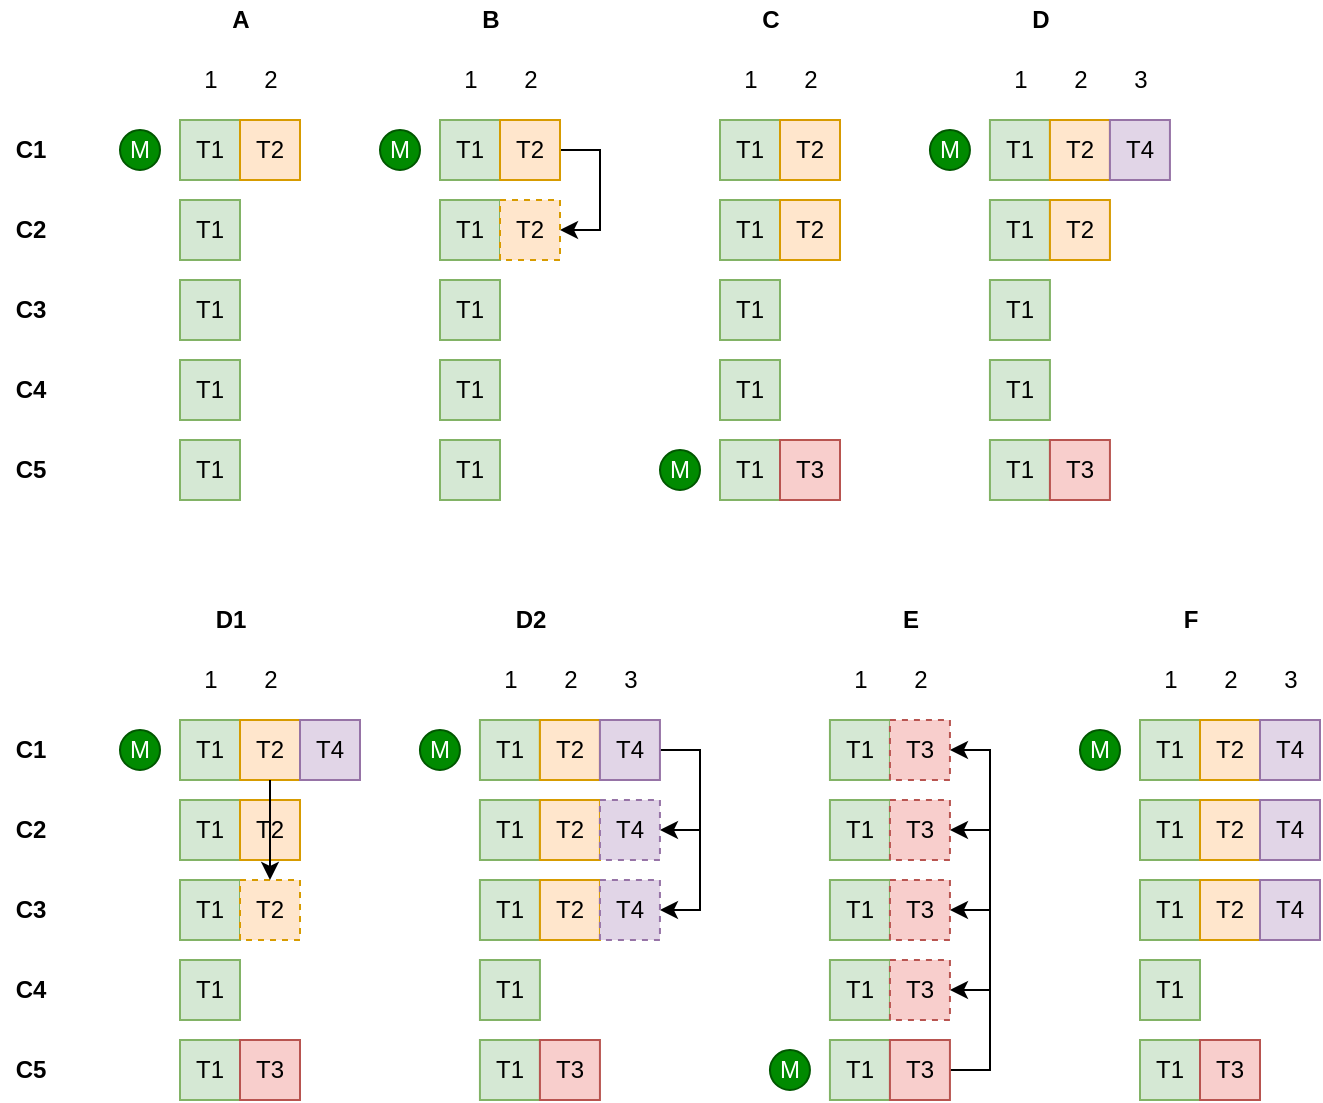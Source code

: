 <mxfile version="14.4.3" type="device"><diagram id="J1TQAlTWpOJSxJBybmTk" name="第 1 页"><mxGraphModel dx="677" dy="391" grid="1" gridSize="10" guides="1" tooltips="1" connect="1" arrows="1" fold="1" page="1" pageScale="1" pageWidth="827" pageHeight="1169" math="0" shadow="0"><root><mxCell id="0"/><mxCell id="1" parent="0"/><mxCell id="e-FhsSoNhSyAa0auXXcW-1" value="T1" style="rounded=0;whiteSpace=wrap;html=1;fillColor=#d5e8d4;strokeColor=#82b366;fontStyle=0" parent="1" vertex="1"><mxGeometry x="210" y="170" width="30" height="30" as="geometry"/></mxCell><mxCell id="e-FhsSoNhSyAa0auXXcW-2" value="&lt;span&gt;T2&lt;/span&gt;" style="rounded=0;whiteSpace=wrap;html=1;fillColor=#ffe6cc;strokeColor=#d79b00;fontStyle=0" parent="1" vertex="1"><mxGeometry x="240" y="170" width="30" height="30" as="geometry"/></mxCell><mxCell id="e-FhsSoNhSyAa0auXXcW-3" value="T1" style="rounded=0;whiteSpace=wrap;html=1;fillColor=#d5e8d4;strokeColor=#82b366;fontStyle=0" parent="1" vertex="1"><mxGeometry x="210" y="210" width="30" height="30" as="geometry"/></mxCell><mxCell id="e-FhsSoNhSyAa0auXXcW-5" value="T1" style="rounded=0;whiteSpace=wrap;html=1;fillColor=#d5e8d4;strokeColor=#82b366;fontStyle=0" parent="1" vertex="1"><mxGeometry x="210" y="250" width="30" height="30" as="geometry"/></mxCell><mxCell id="e-FhsSoNhSyAa0auXXcW-7" value="T1" style="rounded=0;whiteSpace=wrap;html=1;fillColor=#d5e8d4;strokeColor=#82b366;fontStyle=0" parent="1" vertex="1"><mxGeometry x="210" y="290" width="30" height="30" as="geometry"/></mxCell><mxCell id="e-FhsSoNhSyAa0auXXcW-9" value="T1" style="rounded=0;whiteSpace=wrap;html=1;fillColor=#d5e8d4;strokeColor=#82b366;fontStyle=0" parent="1" vertex="1"><mxGeometry x="210" y="330" width="30" height="30" as="geometry"/></mxCell><mxCell id="e-FhsSoNhSyAa0auXXcW-11" value="C1" style="text;html=1;align=center;verticalAlign=middle;resizable=0;points=[];autosize=1;fontStyle=1" parent="1" vertex="1"><mxGeometry x="120" y="175" width="30" height="20" as="geometry"/></mxCell><mxCell id="e-FhsSoNhSyAa0auXXcW-12" value="C2" style="text;html=1;align=center;verticalAlign=middle;resizable=0;points=[];autosize=1;fontStyle=1" parent="1" vertex="1"><mxGeometry x="120" y="215" width="30" height="20" as="geometry"/></mxCell><mxCell id="e-FhsSoNhSyAa0auXXcW-13" value="C3" style="text;html=1;align=center;verticalAlign=middle;resizable=0;points=[];autosize=1;fontStyle=1" parent="1" vertex="1"><mxGeometry x="120" y="255" width="30" height="20" as="geometry"/></mxCell><mxCell id="e-FhsSoNhSyAa0auXXcW-14" value="C4" style="text;html=1;align=center;verticalAlign=middle;resizable=0;points=[];autosize=1;fontStyle=1" parent="1" vertex="1"><mxGeometry x="120" y="295" width="30" height="20" as="geometry"/></mxCell><mxCell id="e-FhsSoNhSyAa0auXXcW-15" value="C5" style="text;html=1;align=center;verticalAlign=middle;resizable=0;points=[];autosize=1;fontStyle=1" parent="1" vertex="1"><mxGeometry x="120" y="335" width="30" height="20" as="geometry"/></mxCell><mxCell id="e-FhsSoNhSyAa0auXXcW-16" value="1" style="text;html=1;align=center;verticalAlign=middle;resizable=0;points=[];autosize=1;fontStyle=0" parent="1" vertex="1"><mxGeometry x="215" y="140" width="20" height="20" as="geometry"/></mxCell><mxCell id="e-FhsSoNhSyAa0auXXcW-17" value="2" style="text;html=1;align=center;verticalAlign=middle;resizable=0;points=[];autosize=1;fontStyle=0" parent="1" vertex="1"><mxGeometry x="245" y="140" width="20" height="20" as="geometry"/></mxCell><mxCell id="e-FhsSoNhSyAa0auXXcW-20" value="T1" style="rounded=0;whiteSpace=wrap;html=1;fillColor=#d5e8d4;strokeColor=#82b366;fontStyle=0" parent="1" vertex="1"><mxGeometry x="340" y="170" width="30" height="30" as="geometry"/></mxCell><mxCell id="e-FhsSoNhSyAa0auXXcW-36" style="edgeStyle=orthogonalEdgeStyle;rounded=0;orthogonalLoop=1;jettySize=auto;html=1;entryX=1;entryY=0.5;entryDx=0;entryDy=0;exitX=1;exitY=0.5;exitDx=0;exitDy=0;fontStyle=0" parent="1" source="e-FhsSoNhSyAa0auXXcW-21" target="e-FhsSoNhSyAa0auXXcW-32" edge="1"><mxGeometry relative="1" as="geometry"/></mxCell><mxCell id="e-FhsSoNhSyAa0auXXcW-21" value="&lt;span&gt;T2&lt;/span&gt;" style="rounded=0;whiteSpace=wrap;html=1;fillColor=#ffe6cc;strokeColor=#d79b00;fontStyle=0" parent="1" vertex="1"><mxGeometry x="370" y="170" width="30" height="30" as="geometry"/></mxCell><mxCell id="e-FhsSoNhSyAa0auXXcW-22" value="T1" style="rounded=0;whiteSpace=wrap;html=1;fillColor=#d5e8d4;strokeColor=#82b366;fontStyle=0" parent="1" vertex="1"><mxGeometry x="340" y="210" width="30" height="30" as="geometry"/></mxCell><mxCell id="e-FhsSoNhSyAa0auXXcW-23" value="T1" style="rounded=0;whiteSpace=wrap;html=1;fillColor=#d5e8d4;strokeColor=#82b366;fontStyle=0" parent="1" vertex="1"><mxGeometry x="340" y="250" width="30" height="30" as="geometry"/></mxCell><mxCell id="e-FhsSoNhSyAa0auXXcW-24" value="T1" style="rounded=0;whiteSpace=wrap;html=1;fillColor=#d5e8d4;strokeColor=#82b366;fontStyle=0" parent="1" vertex="1"><mxGeometry x="340" y="290" width="30" height="30" as="geometry"/></mxCell><mxCell id="e-FhsSoNhSyAa0auXXcW-25" value="T1" style="rounded=0;whiteSpace=wrap;html=1;fillColor=#d5e8d4;strokeColor=#82b366;fontStyle=0" parent="1" vertex="1"><mxGeometry x="340" y="330" width="30" height="30" as="geometry"/></mxCell><mxCell id="e-FhsSoNhSyAa0auXXcW-26" value="1" style="text;html=1;align=center;verticalAlign=middle;resizable=0;points=[];autosize=1;fontStyle=0" parent="1" vertex="1"><mxGeometry x="345" y="140" width="20" height="20" as="geometry"/></mxCell><mxCell id="e-FhsSoNhSyAa0auXXcW-27" value="2" style="text;html=1;align=center;verticalAlign=middle;resizable=0;points=[];autosize=1;fontStyle=0" parent="1" vertex="1"><mxGeometry x="375" y="140" width="20" height="20" as="geometry"/></mxCell><mxCell id="e-FhsSoNhSyAa0auXXcW-30" value="M" style="ellipse;whiteSpace=wrap;html=1;aspect=fixed;fillColor=#008a00;strokeColor=#005700;fontColor=#ffffff;fontStyle=0" parent="1" vertex="1"><mxGeometry x="180" y="175" width="20" height="20" as="geometry"/></mxCell><mxCell id="e-FhsSoNhSyAa0auXXcW-31" value="M" style="ellipse;whiteSpace=wrap;html=1;aspect=fixed;fillColor=#008a00;strokeColor=#005700;fontColor=#ffffff;fontStyle=0" parent="1" vertex="1"><mxGeometry x="310" y="175" width="20" height="20" as="geometry"/></mxCell><mxCell id="e-FhsSoNhSyAa0auXXcW-32" value="&lt;span&gt;T2&lt;/span&gt;" style="rounded=0;whiteSpace=wrap;html=1;fillColor=#ffe6cc;strokeColor=#d79b00;dashed=1;fontStyle=0" parent="1" vertex="1"><mxGeometry x="370" y="210" width="30" height="30" as="geometry"/></mxCell><mxCell id="e-FhsSoNhSyAa0auXXcW-38" value="T1" style="rounded=0;whiteSpace=wrap;html=1;fillColor=#d5e8d4;strokeColor=#82b366;fontStyle=0" parent="1" vertex="1"><mxGeometry x="480" y="170" width="30" height="30" as="geometry"/></mxCell><mxCell id="e-FhsSoNhSyAa0auXXcW-41" value="&lt;span&gt;T2&lt;/span&gt;" style="rounded=0;whiteSpace=wrap;html=1;fillColor=#ffe6cc;strokeColor=#d79b00;fontStyle=0" parent="1" vertex="1"><mxGeometry x="510" y="170" width="30" height="30" as="geometry"/></mxCell><mxCell id="e-FhsSoNhSyAa0auXXcW-42" value="T1" style="rounded=0;whiteSpace=wrap;html=1;fillColor=#d5e8d4;strokeColor=#82b366;fontStyle=0" parent="1" vertex="1"><mxGeometry x="480" y="210" width="30" height="30" as="geometry"/></mxCell><mxCell id="e-FhsSoNhSyAa0auXXcW-43" value="T1" style="rounded=0;whiteSpace=wrap;html=1;fillColor=#d5e8d4;strokeColor=#82b366;fontStyle=0" parent="1" vertex="1"><mxGeometry x="480" y="250" width="30" height="30" as="geometry"/></mxCell><mxCell id="e-FhsSoNhSyAa0auXXcW-44" value="T1" style="rounded=0;whiteSpace=wrap;html=1;fillColor=#d5e8d4;strokeColor=#82b366;fontStyle=0" parent="1" vertex="1"><mxGeometry x="480" y="290" width="30" height="30" as="geometry"/></mxCell><mxCell id="e-FhsSoNhSyAa0auXXcW-45" value="T1" style="rounded=0;whiteSpace=wrap;html=1;fillColor=#d5e8d4;strokeColor=#82b366;fontStyle=0" parent="1" vertex="1"><mxGeometry x="480" y="330" width="30" height="30" as="geometry"/></mxCell><mxCell id="e-FhsSoNhSyAa0auXXcW-46" value="1" style="text;html=1;align=center;verticalAlign=middle;resizable=0;points=[];autosize=1;fontStyle=0" parent="1" vertex="1"><mxGeometry x="485" y="140" width="20" height="20" as="geometry"/></mxCell><mxCell id="e-FhsSoNhSyAa0auXXcW-47" value="2" style="text;html=1;align=center;verticalAlign=middle;resizable=0;points=[];autosize=1;fontStyle=0" parent="1" vertex="1"><mxGeometry x="515" y="140" width="20" height="20" as="geometry"/></mxCell><mxCell id="e-FhsSoNhSyAa0auXXcW-48" value="&lt;span&gt;T3&lt;/span&gt;" style="rounded=0;whiteSpace=wrap;html=1;fillColor=#f8cecc;strokeColor=#b85450;fontStyle=0" parent="1" vertex="1"><mxGeometry x="510" y="330" width="30" height="30" as="geometry"/></mxCell><mxCell id="e-FhsSoNhSyAa0auXXcW-49" value="M" style="ellipse;whiteSpace=wrap;html=1;aspect=fixed;fillColor=#008a00;strokeColor=#005700;fontColor=#ffffff;fontStyle=0" parent="1" vertex="1"><mxGeometry x="450" y="335" width="20" height="20" as="geometry"/></mxCell><mxCell id="e-FhsSoNhSyAa0auXXcW-50" value="&lt;span&gt;T2&lt;/span&gt;" style="rounded=0;whiteSpace=wrap;html=1;fillColor=#ffe6cc;strokeColor=#d79b00;fontStyle=0" parent="1" vertex="1"><mxGeometry x="510" y="210" width="30" height="30" as="geometry"/></mxCell><mxCell id="e-FhsSoNhSyAa0auXXcW-52" value="T1" style="rounded=0;whiteSpace=wrap;html=1;fillColor=#d5e8d4;strokeColor=#82b366;fontStyle=0" parent="1" vertex="1"><mxGeometry x="534.97" y="470" width="30" height="30" as="geometry"/></mxCell><mxCell id="e-FhsSoNhSyAa0auXXcW-54" value="T1" style="rounded=0;whiteSpace=wrap;html=1;fillColor=#d5e8d4;strokeColor=#82b366;fontStyle=0" parent="1" vertex="1"><mxGeometry x="534.97" y="510" width="30" height="30" as="geometry"/></mxCell><mxCell id="e-FhsSoNhSyAa0auXXcW-55" value="T1" style="rounded=0;whiteSpace=wrap;html=1;fillColor=#d5e8d4;strokeColor=#82b366;fontStyle=0" parent="1" vertex="1"><mxGeometry x="534.97" y="550" width="30" height="30" as="geometry"/></mxCell><mxCell id="e-FhsSoNhSyAa0auXXcW-56" value="T1" style="rounded=0;whiteSpace=wrap;html=1;fillColor=#d5e8d4;strokeColor=#82b366;fontStyle=0" parent="1" vertex="1"><mxGeometry x="534.97" y="590" width="30" height="30" as="geometry"/></mxCell><mxCell id="e-FhsSoNhSyAa0auXXcW-57" value="T1" style="rounded=0;whiteSpace=wrap;html=1;fillColor=#d5e8d4;strokeColor=#82b366;fontStyle=0" parent="1" vertex="1"><mxGeometry x="534.97" y="630" width="30" height="30" as="geometry"/></mxCell><mxCell id="e-FhsSoNhSyAa0auXXcW-58" value="1" style="text;html=1;align=center;verticalAlign=middle;resizable=0;points=[];autosize=1;fontStyle=0" parent="1" vertex="1"><mxGeometry x="539.97" y="440" width="20" height="20" as="geometry"/></mxCell><mxCell id="e-FhsSoNhSyAa0auXXcW-59" value="2" style="text;html=1;align=center;verticalAlign=middle;resizable=0;points=[];autosize=1;fontStyle=0" parent="1" vertex="1"><mxGeometry x="569.97" y="440" width="20" height="20" as="geometry"/></mxCell><mxCell id="e-FhsSoNhSyAa0auXXcW-72" style="edgeStyle=orthogonalEdgeStyle;rounded=0;orthogonalLoop=1;jettySize=auto;html=1;entryX=1;entryY=0.5;entryDx=0;entryDy=0;exitX=1;exitY=0.5;exitDx=0;exitDy=0;fontStyle=0" parent="1" source="e-FhsSoNhSyAa0auXXcW-60" target="e-FhsSoNhSyAa0auXXcW-70" edge="1"><mxGeometry relative="1" as="geometry"/></mxCell><mxCell id="e-FhsSoNhSyAa0auXXcW-73" style="edgeStyle=orthogonalEdgeStyle;rounded=0;orthogonalLoop=1;jettySize=auto;html=1;entryX=1;entryY=0.5;entryDx=0;entryDy=0;exitX=1;exitY=0.5;exitDx=0;exitDy=0;fontStyle=0" parent="1" source="e-FhsSoNhSyAa0auXXcW-60" target="e-FhsSoNhSyAa0auXXcW-71" edge="1"><mxGeometry relative="1" as="geometry"/></mxCell><mxCell id="e-FhsSoNhSyAa0auXXcW-100" style="edgeStyle=orthogonalEdgeStyle;rounded=0;orthogonalLoop=1;jettySize=auto;html=1;entryX=1;entryY=0.5;entryDx=0;entryDy=0;exitX=1;exitY=0.5;exitDx=0;exitDy=0;fontStyle=0" parent="1" source="e-FhsSoNhSyAa0auXXcW-60" target="e-FhsSoNhSyAa0auXXcW-99" edge="1"><mxGeometry relative="1" as="geometry"/></mxCell><mxCell id="e-FhsSoNhSyAa0auXXcW-101" style="edgeStyle=orthogonalEdgeStyle;rounded=0;orthogonalLoop=1;jettySize=auto;html=1;entryX=1;entryY=0.5;entryDx=0;entryDy=0;exitX=1;exitY=0.5;exitDx=0;exitDy=0;fontStyle=0" parent="1" source="e-FhsSoNhSyAa0auXXcW-60" target="e-FhsSoNhSyAa0auXXcW-98" edge="1"><mxGeometry relative="1" as="geometry"/></mxCell><mxCell id="e-FhsSoNhSyAa0auXXcW-60" value="&lt;span&gt;T3&lt;/span&gt;" style="rounded=0;whiteSpace=wrap;html=1;fillColor=#f8cecc;strokeColor=#b85450;fontStyle=0" parent="1" vertex="1"><mxGeometry x="564.97" y="630" width="30" height="30" as="geometry"/></mxCell><mxCell id="e-FhsSoNhSyAa0auXXcW-61" value="M" style="ellipse;whiteSpace=wrap;html=1;aspect=fixed;fillColor=#008a00;strokeColor=#005700;fontColor=#ffffff;fontStyle=0" parent="1" vertex="1"><mxGeometry x="504.97" y="635" width="20" height="20" as="geometry"/></mxCell><mxCell id="e-FhsSoNhSyAa0auXXcW-66" value="A" style="text;html=1;align=center;verticalAlign=middle;resizable=0;points=[];autosize=1;fontStyle=1" parent="1" vertex="1"><mxGeometry x="230" y="110" width="20" height="20" as="geometry"/></mxCell><mxCell id="e-FhsSoNhSyAa0auXXcW-67" value="B" style="text;html=1;align=center;verticalAlign=middle;resizable=0;points=[];autosize=1;fontStyle=1" parent="1" vertex="1"><mxGeometry x="355" y="110" width="20" height="20" as="geometry"/></mxCell><mxCell id="e-FhsSoNhSyAa0auXXcW-68" value="C" style="text;html=1;align=center;verticalAlign=middle;resizable=0;points=[];autosize=1;fontStyle=1" parent="1" vertex="1"><mxGeometry x="495" y="110" width="20" height="20" as="geometry"/></mxCell><mxCell id="e-FhsSoNhSyAa0auXXcW-69" value="E" style="text;html=1;align=center;verticalAlign=middle;resizable=0;points=[];autosize=1;fontStyle=1" parent="1" vertex="1"><mxGeometry x="564.97" y="410" width="20" height="20" as="geometry"/></mxCell><mxCell id="e-FhsSoNhSyAa0auXXcW-70" value="&lt;span&gt;T3&lt;/span&gt;" style="rounded=0;whiteSpace=wrap;html=1;fillColor=#f8cecc;strokeColor=#b85450;fontStyle=0;dashed=1;" parent="1" vertex="1"><mxGeometry x="564.97" y="590" width="30" height="30" as="geometry"/></mxCell><mxCell id="e-FhsSoNhSyAa0auXXcW-71" value="&lt;span&gt;T3&lt;/span&gt;" style="rounded=0;whiteSpace=wrap;html=1;fillColor=#f8cecc;strokeColor=#b85450;fontStyle=0;dashed=1;" parent="1" vertex="1"><mxGeometry x="564.97" y="510" width="30" height="30" as="geometry"/></mxCell><mxCell id="e-FhsSoNhSyAa0auXXcW-98" value="&lt;span&gt;T3&lt;/span&gt;" style="rounded=0;whiteSpace=wrap;html=1;fillColor=#f8cecc;strokeColor=#b85450;fontStyle=0;dashed=1;" parent="1" vertex="1"><mxGeometry x="564.97" y="470" width="30" height="30" as="geometry"/></mxCell><mxCell id="e-FhsSoNhSyAa0auXXcW-99" value="&lt;span&gt;T3&lt;/span&gt;" style="rounded=0;whiteSpace=wrap;html=1;fillColor=#f8cecc;strokeColor=#b85450;fontStyle=0;dashed=1;" parent="1" vertex="1"><mxGeometry x="564.97" y="550" width="30" height="30" as="geometry"/></mxCell><mxCell id="e-FhsSoNhSyAa0auXXcW-181" value="T1" style="rounded=0;whiteSpace=wrap;html=1;fillColor=#d5e8d4;strokeColor=#82b366;fontStyle=0" parent="1" vertex="1"><mxGeometry x="210" y="470" width="30" height="30" as="geometry"/></mxCell><mxCell id="e-FhsSoNhSyAa0auXXcW-182" value="&lt;span&gt;T2&lt;/span&gt;" style="rounded=0;whiteSpace=wrap;html=1;fillColor=#ffe6cc;strokeColor=#d79b00;fontStyle=0" parent="1" vertex="1"><mxGeometry x="240" y="470" width="30" height="30" as="geometry"/></mxCell><mxCell id="e-FhsSoNhSyAa0auXXcW-183" value="T1" style="rounded=0;whiteSpace=wrap;html=1;fillColor=#d5e8d4;strokeColor=#82b366;fontStyle=0" parent="1" vertex="1"><mxGeometry x="210" y="510" width="30" height="30" as="geometry"/></mxCell><mxCell id="e-FhsSoNhSyAa0auXXcW-184" value="T1" style="rounded=0;whiteSpace=wrap;html=1;fillColor=#d5e8d4;strokeColor=#82b366;fontStyle=0" parent="1" vertex="1"><mxGeometry x="210" y="550" width="30" height="30" as="geometry"/></mxCell><mxCell id="e-FhsSoNhSyAa0auXXcW-185" value="T1" style="rounded=0;whiteSpace=wrap;html=1;fillColor=#d5e8d4;strokeColor=#82b366;fontStyle=0" parent="1" vertex="1"><mxGeometry x="210" y="590" width="30" height="30" as="geometry"/></mxCell><mxCell id="e-FhsSoNhSyAa0auXXcW-186" value="T1" style="rounded=0;whiteSpace=wrap;html=1;fillColor=#d5e8d4;strokeColor=#82b366;fontStyle=0" parent="1" vertex="1"><mxGeometry x="210" y="630" width="30" height="30" as="geometry"/></mxCell><mxCell id="e-FhsSoNhSyAa0auXXcW-187" value="1" style="text;html=1;align=center;verticalAlign=middle;resizable=0;points=[];autosize=1;fontStyle=0" parent="1" vertex="1"><mxGeometry x="215" y="440" width="20" height="20" as="geometry"/></mxCell><mxCell id="e-FhsSoNhSyAa0auXXcW-188" value="2" style="text;html=1;align=center;verticalAlign=middle;resizable=0;points=[];autosize=1;fontStyle=0" parent="1" vertex="1"><mxGeometry x="245" y="440" width="20" height="20" as="geometry"/></mxCell><mxCell id="e-FhsSoNhSyAa0auXXcW-189" value="&lt;span&gt;T3&lt;/span&gt;" style="rounded=0;whiteSpace=wrap;html=1;fillColor=#f8cecc;strokeColor=#b85450;fontStyle=0" parent="1" vertex="1"><mxGeometry x="240" y="630" width="30" height="30" as="geometry"/></mxCell><mxCell id="e-FhsSoNhSyAa0auXXcW-190" value="M" style="ellipse;whiteSpace=wrap;html=1;aspect=fixed;fillColor=#008a00;strokeColor=#005700;fontColor=#ffffff;fontStyle=0" parent="1" vertex="1"><mxGeometry x="180" y="475" width="20" height="20" as="geometry"/></mxCell><mxCell id="e-FhsSoNhSyAa0auXXcW-191" value="&lt;span&gt;T2&lt;/span&gt;" style="rounded=0;whiteSpace=wrap;html=1;fillColor=#ffe6cc;strokeColor=#d79b00;fontStyle=0" parent="1" vertex="1"><mxGeometry x="240" y="510" width="30" height="30" as="geometry"/></mxCell><mxCell id="e-FhsSoNhSyAa0auXXcW-192" value="D1" style="text;html=1;align=center;verticalAlign=middle;resizable=0;points=[];autosize=1;fontStyle=1" parent="1" vertex="1"><mxGeometry x="220" y="410" width="30" height="20" as="geometry"/></mxCell><mxCell id="e-FhsSoNhSyAa0auXXcW-193" value="&lt;span&gt;T2&lt;/span&gt;" style="rounded=0;whiteSpace=wrap;html=1;fillColor=#ffe6cc;strokeColor=#d79b00;dashed=1;fontStyle=0" parent="1" vertex="1"><mxGeometry x="240" y="550" width="30" height="30" as="geometry"/></mxCell><mxCell id="e-FhsSoNhSyAa0auXXcW-195" value="T1" style="rounded=0;whiteSpace=wrap;html=1;fillColor=#d5e8d4;strokeColor=#82b366;fontStyle=0" parent="1" vertex="1"><mxGeometry x="359.97" y="470" width="30" height="30" as="geometry"/></mxCell><mxCell id="e-FhsSoNhSyAa0auXXcW-197" value="&lt;span&gt;T2&lt;/span&gt;" style="rounded=0;whiteSpace=wrap;html=1;fillColor=#ffe6cc;strokeColor=#d79b00;fontStyle=0" parent="1" vertex="1"><mxGeometry x="389.97" y="470" width="30" height="30" as="geometry"/></mxCell><mxCell id="e-FhsSoNhSyAa0auXXcW-198" value="T1" style="rounded=0;whiteSpace=wrap;html=1;fillColor=#d5e8d4;strokeColor=#82b366;fontStyle=0" parent="1" vertex="1"><mxGeometry x="359.97" y="510" width="30" height="30" as="geometry"/></mxCell><mxCell id="e-FhsSoNhSyAa0auXXcW-199" value="T1" style="rounded=0;whiteSpace=wrap;html=1;fillColor=#d5e8d4;strokeColor=#82b366;fontStyle=0" parent="1" vertex="1"><mxGeometry x="359.97" y="550" width="30" height="30" as="geometry"/></mxCell><mxCell id="e-FhsSoNhSyAa0auXXcW-200" value="T1" style="rounded=0;whiteSpace=wrap;html=1;fillColor=#d5e8d4;strokeColor=#82b366;fontStyle=0" parent="1" vertex="1"><mxGeometry x="359.97" y="590" width="30" height="30" as="geometry"/></mxCell><mxCell id="e-FhsSoNhSyAa0auXXcW-201" value="T1" style="rounded=0;whiteSpace=wrap;html=1;fillColor=#d5e8d4;strokeColor=#82b366;fontStyle=0" parent="1" vertex="1"><mxGeometry x="359.97" y="630" width="30" height="30" as="geometry"/></mxCell><mxCell id="e-FhsSoNhSyAa0auXXcW-202" value="1" style="text;html=1;align=center;verticalAlign=middle;resizable=0;points=[];autosize=1;fontStyle=0" parent="1" vertex="1"><mxGeometry x="364.97" y="440" width="20" height="20" as="geometry"/></mxCell><mxCell id="e-FhsSoNhSyAa0auXXcW-203" value="2" style="text;html=1;align=center;verticalAlign=middle;resizable=0;points=[];autosize=1;fontStyle=0" parent="1" vertex="1"><mxGeometry x="394.97" y="440" width="20" height="20" as="geometry"/></mxCell><mxCell id="e-FhsSoNhSyAa0auXXcW-204" value="&lt;span&gt;T3&lt;/span&gt;" style="rounded=0;whiteSpace=wrap;html=1;fillColor=#f8cecc;strokeColor=#b85450;fontStyle=0" parent="1" vertex="1"><mxGeometry x="389.97" y="630" width="30" height="30" as="geometry"/></mxCell><mxCell id="e-FhsSoNhSyAa0auXXcW-205" value="M" style="ellipse;whiteSpace=wrap;html=1;aspect=fixed;fillColor=#008a00;strokeColor=#005700;fontColor=#ffffff;fontStyle=0" parent="1" vertex="1"><mxGeometry x="329.97" y="475" width="20" height="20" as="geometry"/></mxCell><mxCell id="e-FhsSoNhSyAa0auXXcW-206" value="&lt;span&gt;T2&lt;/span&gt;" style="rounded=0;whiteSpace=wrap;html=1;fillColor=#ffe6cc;strokeColor=#d79b00;fontStyle=0" parent="1" vertex="1"><mxGeometry x="389.97" y="510" width="30" height="30" as="geometry"/></mxCell><mxCell id="e-FhsSoNhSyAa0auXXcW-207" value="D2" style="text;html=1;align=center;verticalAlign=middle;resizable=0;points=[];autosize=1;fontStyle=1" parent="1" vertex="1"><mxGeometry x="369.97" y="410" width="30" height="20" as="geometry"/></mxCell><mxCell id="e-FhsSoNhSyAa0auXXcW-208" value="&lt;span&gt;T2&lt;/span&gt;" style="rounded=0;whiteSpace=wrap;html=1;fillColor=#ffe6cc;strokeColor=#d79b00;fontStyle=0" parent="1" vertex="1"><mxGeometry x="389.97" y="550" width="30" height="30" as="geometry"/></mxCell><mxCell id="e-FhsSoNhSyAa0auXXcW-209" value="&lt;span&gt;T2&lt;/span&gt;" style="rounded=0;whiteSpace=wrap;html=1;fillColor=#ffe6cc;strokeColor=#d79b00;fontStyle=0" parent="1" vertex="1"><mxGeometry x="389.97" y="470" width="30" height="30" as="geometry"/></mxCell><mxCell id="e-FhsSoNhSyAa0auXXcW-210" value="&lt;span&gt;T2&lt;/span&gt;" style="rounded=0;whiteSpace=wrap;html=1;fillColor=#ffe6cc;strokeColor=#d79b00;fontStyle=0" parent="1" vertex="1"><mxGeometry x="389.97" y="510" width="30" height="30" as="geometry"/></mxCell><mxCell id="e-FhsSoNhSyAa0auXXcW-215" style="edgeStyle=orthogonalEdgeStyle;rounded=0;orthogonalLoop=1;jettySize=auto;html=1;entryX=1;entryY=0.5;entryDx=0;entryDy=0;exitX=1;exitY=0.5;exitDx=0;exitDy=0;fontStyle=0" parent="1" source="e-FhsSoNhSyAa0auXXcW-211" target="e-FhsSoNhSyAa0auXXcW-213" edge="1"><mxGeometry relative="1" as="geometry"/></mxCell><mxCell id="e-FhsSoNhSyAa0auXXcW-216" style="edgeStyle=orthogonalEdgeStyle;rounded=0;orthogonalLoop=1;jettySize=auto;html=1;entryX=1;entryY=0.5;entryDx=0;entryDy=0;exitX=1;exitY=0.5;exitDx=0;exitDy=0;fontStyle=0" parent="1" source="e-FhsSoNhSyAa0auXXcW-211" target="e-FhsSoNhSyAa0auXXcW-214" edge="1"><mxGeometry relative="1" as="geometry"/></mxCell><mxCell id="e-FhsSoNhSyAa0auXXcW-211" value="&lt;span&gt;T4&lt;/span&gt;" style="rounded=0;whiteSpace=wrap;html=1;fillColor=#e1d5e7;strokeColor=#9673a6;fontStyle=0" parent="1" vertex="1"><mxGeometry x="419.97" y="470" width="30" height="30" as="geometry"/></mxCell><mxCell id="e-FhsSoNhSyAa0auXXcW-212" value="3" style="text;html=1;align=center;verticalAlign=middle;resizable=0;points=[];autosize=1;fontStyle=0" parent="1" vertex="1"><mxGeometry x="424.97" y="440" width="20" height="20" as="geometry"/></mxCell><mxCell id="e-FhsSoNhSyAa0auXXcW-213" value="&lt;span&gt;T4&lt;/span&gt;" style="rounded=0;whiteSpace=wrap;html=1;fillColor=#e1d5e7;strokeColor=#9673a6;fontStyle=0;dashed=1;" parent="1" vertex="1"><mxGeometry x="419.97" y="510" width="30" height="30" as="geometry"/></mxCell><mxCell id="e-FhsSoNhSyAa0auXXcW-214" value="&lt;span&gt;T4&lt;/span&gt;" style="rounded=0;whiteSpace=wrap;html=1;fillColor=#e1d5e7;strokeColor=#9673a6;fontStyle=0;dashed=1;" parent="1" vertex="1"><mxGeometry x="419.97" y="550" width="30" height="30" as="geometry"/></mxCell><mxCell id="e-FhsSoNhSyAa0auXXcW-217" value="T1" style="rounded=0;whiteSpace=wrap;html=1;fillColor=#d5e8d4;strokeColor=#82b366;fontStyle=0" parent="1" vertex="1"><mxGeometry x="690" y="470" width="30" height="30" as="geometry"/></mxCell><mxCell id="e-FhsSoNhSyAa0auXXcW-218" value="&lt;span&gt;T2&lt;/span&gt;" style="rounded=0;whiteSpace=wrap;html=1;fillColor=#ffe6cc;strokeColor=#d79b00;fontStyle=0" parent="1" vertex="1"><mxGeometry x="720" y="470" width="30" height="30" as="geometry"/></mxCell><mxCell id="e-FhsSoNhSyAa0auXXcW-219" value="T1" style="rounded=0;whiteSpace=wrap;html=1;fillColor=#d5e8d4;strokeColor=#82b366;fontStyle=0" parent="1" vertex="1"><mxGeometry x="690" y="510" width="30" height="30" as="geometry"/></mxCell><mxCell id="e-FhsSoNhSyAa0auXXcW-220" value="T1" style="rounded=0;whiteSpace=wrap;html=1;fillColor=#d5e8d4;strokeColor=#82b366;fontStyle=0" parent="1" vertex="1"><mxGeometry x="690" y="550" width="30" height="30" as="geometry"/></mxCell><mxCell id="e-FhsSoNhSyAa0auXXcW-221" value="T1" style="rounded=0;whiteSpace=wrap;html=1;fillColor=#d5e8d4;strokeColor=#82b366;fontStyle=0" parent="1" vertex="1"><mxGeometry x="690" y="590" width="30" height="30" as="geometry"/></mxCell><mxCell id="e-FhsSoNhSyAa0auXXcW-222" value="T1" style="rounded=0;whiteSpace=wrap;html=1;fillColor=#d5e8d4;strokeColor=#82b366;fontStyle=0" parent="1" vertex="1"><mxGeometry x="690" y="630" width="30" height="30" as="geometry"/></mxCell><mxCell id="e-FhsSoNhSyAa0auXXcW-223" value="1" style="text;html=1;align=center;verticalAlign=middle;resizable=0;points=[];autosize=1;fontStyle=0" parent="1" vertex="1"><mxGeometry x="695" y="440" width="20" height="20" as="geometry"/></mxCell><mxCell id="e-FhsSoNhSyAa0auXXcW-224" value="2" style="text;html=1;align=center;verticalAlign=middle;resizable=0;points=[];autosize=1;fontStyle=0" parent="1" vertex="1"><mxGeometry x="725" y="440" width="20" height="20" as="geometry"/></mxCell><mxCell id="e-FhsSoNhSyAa0auXXcW-225" value="&lt;span&gt;T3&lt;/span&gt;" style="rounded=0;whiteSpace=wrap;html=1;fillColor=#f8cecc;strokeColor=#b85450;fontStyle=0" parent="1" vertex="1"><mxGeometry x="720" y="630" width="30" height="30" as="geometry"/></mxCell><mxCell id="e-FhsSoNhSyAa0auXXcW-226" value="M" style="ellipse;whiteSpace=wrap;html=1;aspect=fixed;fillColor=#008a00;strokeColor=#005700;fontColor=#ffffff;fontStyle=0" parent="1" vertex="1"><mxGeometry x="660" y="475" width="20" height="20" as="geometry"/></mxCell><mxCell id="e-FhsSoNhSyAa0auXXcW-227" value="&lt;span&gt;T2&lt;/span&gt;" style="rounded=0;whiteSpace=wrap;html=1;fillColor=#ffe6cc;strokeColor=#d79b00;fontStyle=0" parent="1" vertex="1"><mxGeometry x="720" y="510" width="30" height="30" as="geometry"/></mxCell><mxCell id="e-FhsSoNhSyAa0auXXcW-228" value="F" style="text;html=1;align=center;verticalAlign=middle;resizable=0;points=[];autosize=1;fontStyle=1" parent="1" vertex="1"><mxGeometry x="705" y="410" width="20" height="20" as="geometry"/></mxCell><mxCell id="e-FhsSoNhSyAa0auXXcW-229" value="&lt;span&gt;T2&lt;/span&gt;" style="rounded=0;whiteSpace=wrap;html=1;fillColor=#ffe6cc;strokeColor=#d79b00;fontStyle=0" parent="1" vertex="1"><mxGeometry x="720" y="550" width="30" height="30" as="geometry"/></mxCell><mxCell id="e-FhsSoNhSyAa0auXXcW-230" value="&lt;span&gt;T2&lt;/span&gt;" style="rounded=0;whiteSpace=wrap;html=1;fillColor=#ffe6cc;strokeColor=#d79b00;fontStyle=0" parent="1" vertex="1"><mxGeometry x="720" y="470" width="30" height="30" as="geometry"/></mxCell><mxCell id="e-FhsSoNhSyAa0auXXcW-231" value="&lt;span&gt;T2&lt;/span&gt;" style="rounded=0;whiteSpace=wrap;html=1;fillColor=#ffe6cc;strokeColor=#d79b00;fontStyle=0" parent="1" vertex="1"><mxGeometry x="720" y="510" width="30" height="30" as="geometry"/></mxCell><mxCell id="e-FhsSoNhSyAa0auXXcW-234" value="&lt;span&gt;T4&lt;/span&gt;" style="rounded=0;whiteSpace=wrap;html=1;fillColor=#e1d5e7;strokeColor=#9673a6;fontStyle=0" parent="1" vertex="1"><mxGeometry x="750" y="470" width="30" height="30" as="geometry"/></mxCell><mxCell id="e-FhsSoNhSyAa0auXXcW-235" value="3" style="text;html=1;align=center;verticalAlign=middle;resizable=0;points=[];autosize=1;fontStyle=0" parent="1" vertex="1"><mxGeometry x="755" y="440" width="20" height="20" as="geometry"/></mxCell><mxCell id="e-FhsSoNhSyAa0auXXcW-236" value="&lt;span&gt;T4&lt;/span&gt;" style="rounded=0;whiteSpace=wrap;html=1;fillColor=#e1d5e7;strokeColor=#9673a6;fontStyle=0;dashed=1;" parent="1" vertex="1"><mxGeometry x="750" y="510" width="30" height="30" as="geometry"/></mxCell><mxCell id="e-FhsSoNhSyAa0auXXcW-237" value="&lt;span&gt;T4&lt;/span&gt;" style="rounded=0;whiteSpace=wrap;html=1;fillColor=#e1d5e7;strokeColor=#9673a6;fontStyle=0;" parent="1" vertex="1"><mxGeometry x="750" y="550" width="30" height="30" as="geometry"/></mxCell><mxCell id="e-FhsSoNhSyAa0auXXcW-238" value="&lt;span&gt;T4&lt;/span&gt;" style="rounded=0;whiteSpace=wrap;html=1;fillColor=#e1d5e7;strokeColor=#9673a6;fontStyle=0" parent="1" vertex="1"><mxGeometry x="750" y="470" width="30" height="30" as="geometry"/></mxCell><mxCell id="e-FhsSoNhSyAa0auXXcW-239" value="&lt;span&gt;T4&lt;/span&gt;" style="rounded=0;whiteSpace=wrap;html=1;fillColor=#e1d5e7;strokeColor=#9673a6;fontStyle=0;" parent="1" vertex="1"><mxGeometry x="750" y="510" width="30" height="30" as="geometry"/></mxCell><mxCell id="e-FhsSoNhSyAa0auXXcW-240" value="&lt;span&gt;T4&lt;/span&gt;" style="rounded=0;whiteSpace=wrap;html=1;fillColor=#e1d5e7;strokeColor=#9673a6;fontStyle=0" parent="1" vertex="1"><mxGeometry x="270" y="470" width="30" height="30" as="geometry"/></mxCell><mxCell id="e-FhsSoNhSyAa0auXXcW-243" value="" style="endArrow=classic;html=1;entryX=0.5;entryY=0;entryDx=0;entryDy=0;fontStyle=0" parent="1" source="e-FhsSoNhSyAa0auXXcW-182" target="e-FhsSoNhSyAa0auXXcW-193" edge="1"><mxGeometry width="50" height="50" relative="1" as="geometry"><mxPoint x="255" y="550" as="sourcePoint"/><mxPoint x="255" y="570.711" as="targetPoint"/></mxGeometry></mxCell><mxCell id="e-FhsSoNhSyAa0auXXcW-319" value="T1" style="rounded=0;whiteSpace=wrap;html=1;fillColor=#d5e8d4;strokeColor=#82b366;fontStyle=0" parent="1" vertex="1"><mxGeometry x="614.97" y="170" width="30" height="30" as="geometry"/></mxCell><mxCell id="e-FhsSoNhSyAa0auXXcW-320" value="&lt;span&gt;T2&lt;/span&gt;" style="rounded=0;whiteSpace=wrap;html=1;fillColor=#ffe6cc;strokeColor=#d79b00;fontStyle=0" parent="1" vertex="1"><mxGeometry x="644.97" y="170" width="30" height="30" as="geometry"/></mxCell><mxCell id="e-FhsSoNhSyAa0auXXcW-321" value="T1" style="rounded=0;whiteSpace=wrap;html=1;fillColor=#d5e8d4;strokeColor=#82b366;fontStyle=0" parent="1" vertex="1"><mxGeometry x="614.97" y="210" width="30" height="30" as="geometry"/></mxCell><mxCell id="e-FhsSoNhSyAa0auXXcW-322" value="T1" style="rounded=0;whiteSpace=wrap;html=1;fillColor=#d5e8d4;strokeColor=#82b366;fontStyle=0" parent="1" vertex="1"><mxGeometry x="614.97" y="250" width="30" height="30" as="geometry"/></mxCell><mxCell id="e-FhsSoNhSyAa0auXXcW-323" value="T1" style="rounded=0;whiteSpace=wrap;html=1;fillColor=#d5e8d4;strokeColor=#82b366;fontStyle=0" parent="1" vertex="1"><mxGeometry x="614.97" y="290" width="30" height="30" as="geometry"/></mxCell><mxCell id="e-FhsSoNhSyAa0auXXcW-324" value="T1" style="rounded=0;whiteSpace=wrap;html=1;fillColor=#d5e8d4;strokeColor=#82b366;fontStyle=0" parent="1" vertex="1"><mxGeometry x="614.97" y="330" width="30" height="30" as="geometry"/></mxCell><mxCell id="e-FhsSoNhSyAa0auXXcW-325" value="1" style="text;html=1;align=center;verticalAlign=middle;resizable=0;points=[];autosize=1;fontStyle=0" parent="1" vertex="1"><mxGeometry x="619.97" y="140" width="20" height="20" as="geometry"/></mxCell><mxCell id="e-FhsSoNhSyAa0auXXcW-326" value="2" style="text;html=1;align=center;verticalAlign=middle;resizable=0;points=[];autosize=1;fontStyle=0" parent="1" vertex="1"><mxGeometry x="649.97" y="140" width="20" height="20" as="geometry"/></mxCell><mxCell id="e-FhsSoNhSyAa0auXXcW-327" value="&lt;span&gt;T3&lt;/span&gt;" style="rounded=0;whiteSpace=wrap;html=1;fillColor=#f8cecc;strokeColor=#b85450;fontStyle=0" parent="1" vertex="1"><mxGeometry x="644.97" y="330" width="30" height="30" as="geometry"/></mxCell><mxCell id="e-FhsSoNhSyAa0auXXcW-328" value="M" style="ellipse;whiteSpace=wrap;html=1;aspect=fixed;fillColor=#008a00;strokeColor=#005700;fontColor=#ffffff;fontStyle=0" parent="1" vertex="1"><mxGeometry x="584.97" y="175" width="20" height="20" as="geometry"/></mxCell><mxCell id="e-FhsSoNhSyAa0auXXcW-329" value="&lt;span&gt;T2&lt;/span&gt;" style="rounded=0;whiteSpace=wrap;html=1;fillColor=#ffe6cc;strokeColor=#d79b00;fontStyle=0" parent="1" vertex="1"><mxGeometry x="644.97" y="210" width="30" height="30" as="geometry"/></mxCell><mxCell id="e-FhsSoNhSyAa0auXXcW-330" value="D" style="text;html=1;align=center;verticalAlign=middle;resizable=0;points=[];autosize=1;fontStyle=1" parent="1" vertex="1"><mxGeometry x="629.97" y="110" width="20" height="20" as="geometry"/></mxCell><mxCell id="e-FhsSoNhSyAa0auXXcW-332" value="&lt;span&gt;T4&lt;/span&gt;" style="rounded=0;whiteSpace=wrap;html=1;fillColor=#e1d5e7;strokeColor=#9673a6;fontStyle=0" parent="1" vertex="1"><mxGeometry x="674.97" y="170" width="30" height="30" as="geometry"/></mxCell><mxCell id="e-FhsSoNhSyAa0auXXcW-334" value="3" style="text;html=1;align=center;verticalAlign=middle;resizable=0;points=[];autosize=1;fontStyle=0" parent="1" vertex="1"><mxGeometry x="679.97" y="140" width="20" height="20" as="geometry"/></mxCell><mxCell id="e-FhsSoNhSyAa0auXXcW-335" value="C1" style="text;html=1;align=center;verticalAlign=middle;resizable=0;points=[];autosize=1;fontStyle=1" parent="1" vertex="1"><mxGeometry x="120" y="475" width="30" height="20" as="geometry"/></mxCell><mxCell id="e-FhsSoNhSyAa0auXXcW-336" value="C2" style="text;html=1;align=center;verticalAlign=middle;resizable=0;points=[];autosize=1;fontStyle=1" parent="1" vertex="1"><mxGeometry x="120" y="515" width="30" height="20" as="geometry"/></mxCell><mxCell id="e-FhsSoNhSyAa0auXXcW-337" value="C3" style="text;html=1;align=center;verticalAlign=middle;resizable=0;points=[];autosize=1;fontStyle=1" parent="1" vertex="1"><mxGeometry x="120" y="555" width="30" height="20" as="geometry"/></mxCell><mxCell id="e-FhsSoNhSyAa0auXXcW-338" value="C4" style="text;html=1;align=center;verticalAlign=middle;resizable=0;points=[];autosize=1;fontStyle=1" parent="1" vertex="1"><mxGeometry x="120" y="595" width="30" height="20" as="geometry"/></mxCell><mxCell id="e-FhsSoNhSyAa0auXXcW-339" value="C5" style="text;html=1;align=center;verticalAlign=middle;resizable=0;points=[];autosize=1;fontStyle=1" parent="1" vertex="1"><mxGeometry x="120" y="635" width="30" height="20" as="geometry"/></mxCell></root></mxGraphModel></diagram></mxfile>